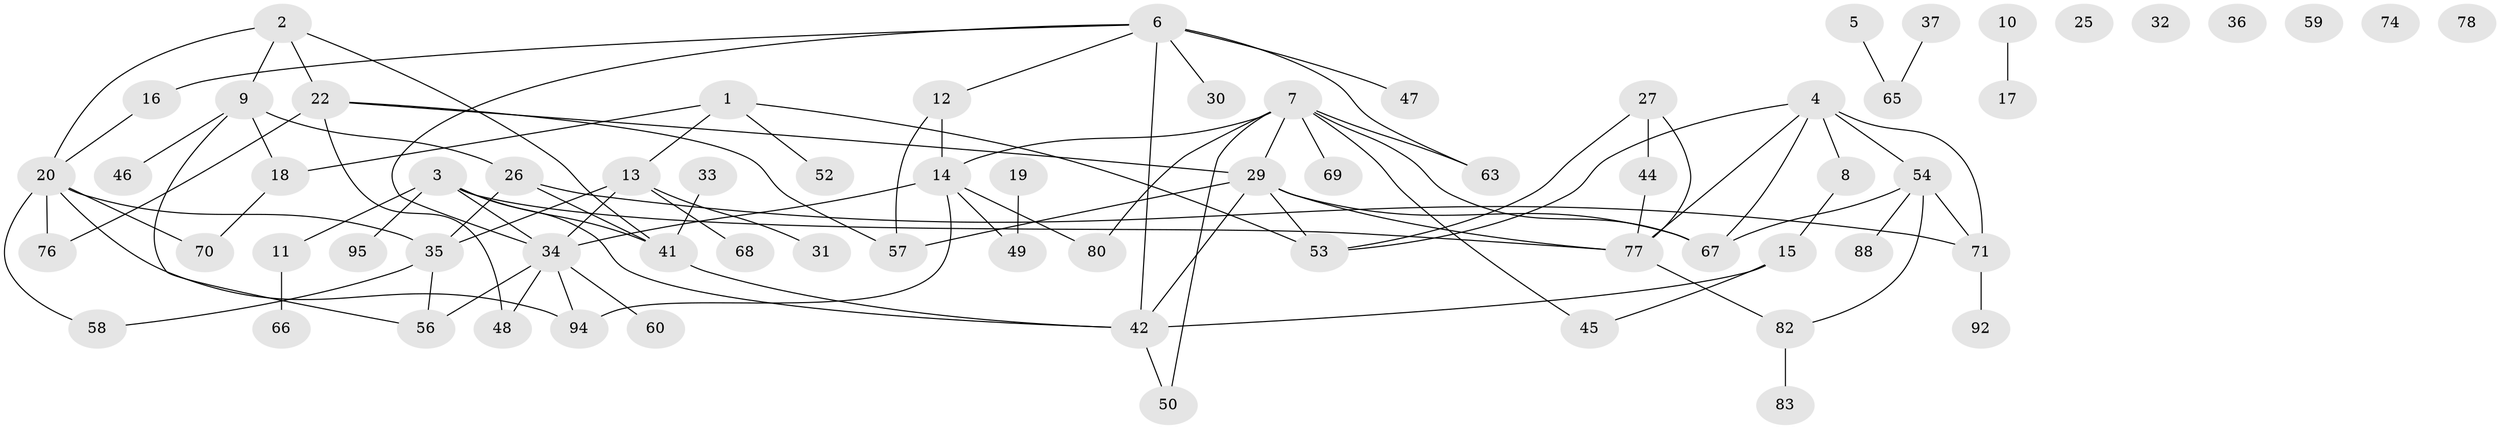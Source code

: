 // Generated by graph-tools (version 1.1) at 2025/23/03/03/25 07:23:29]
// undirected, 69 vertices, 96 edges
graph export_dot {
graph [start="1"]
  node [color=gray90,style=filled];
  1 [super="+91"];
  2;
  3 [super="+75"];
  4 [super="+24"];
  5;
  6 [super="+23"];
  7 [super="+100"];
  8;
  9 [super="+84"];
  10 [super="+85"];
  11;
  12;
  13 [super="+40"];
  14 [super="+96"];
  15 [super="+79"];
  16 [super="+39"];
  17;
  18 [super="+21"];
  19 [super="+55"];
  20 [super="+51"];
  22 [super="+86"];
  25;
  26 [super="+28"];
  27 [super="+61"];
  29 [super="+98"];
  30;
  31 [super="+38"];
  32;
  33;
  34 [super="+90"];
  35 [super="+89"];
  36;
  37;
  41 [super="+43"];
  42 [super="+81"];
  44;
  45;
  46;
  47;
  48 [super="+99"];
  49;
  50 [super="+64"];
  52;
  53;
  54 [super="+62"];
  56 [super="+72"];
  57 [super="+93"];
  58;
  59;
  60;
  63;
  65;
  66 [super="+73"];
  67;
  68;
  69;
  70;
  71;
  74;
  76 [super="+87"];
  77 [super="+97"];
  78;
  80;
  82;
  83;
  88;
  92;
  94;
  95;
  1 -- 13;
  1 -- 18;
  1 -- 52;
  1 -- 53;
  2 -- 20;
  2 -- 22;
  2 -- 41;
  2 -- 9;
  3 -- 11;
  3 -- 77;
  3 -- 34;
  3 -- 42;
  3 -- 95;
  3 -- 41;
  4 -- 8;
  4 -- 71;
  4 -- 53;
  4 -- 67;
  4 -- 77;
  4 -- 54;
  5 -- 65;
  6 -- 42;
  6 -- 63;
  6 -- 16;
  6 -- 34;
  6 -- 12;
  6 -- 30;
  6 -- 47;
  7 -- 67;
  7 -- 69;
  7 -- 45;
  7 -- 14;
  7 -- 80;
  7 -- 29;
  7 -- 63;
  7 -- 50;
  8 -- 15;
  9 -- 18;
  9 -- 56;
  9 -- 26;
  9 -- 46;
  10 -- 17;
  11 -- 66;
  12 -- 57;
  12 -- 14;
  13 -- 35;
  13 -- 31;
  13 -- 34 [weight=2];
  13 -- 68;
  14 -- 80;
  14 -- 34;
  14 -- 49;
  14 -- 94;
  15 -- 45;
  15 -- 42;
  16 -- 20;
  18 -- 70;
  19 -- 49;
  20 -- 94;
  20 -- 35;
  20 -- 70;
  20 -- 58;
  20 -- 76;
  22 -- 76;
  22 -- 29;
  22 -- 57;
  22 -- 48;
  26 -- 35;
  26 -- 71;
  26 -- 41;
  27 -- 44;
  27 -- 53;
  27 -- 77;
  29 -- 67;
  29 -- 53;
  29 -- 42;
  29 -- 77;
  29 -- 57;
  33 -- 41;
  34 -- 48 [weight=2];
  34 -- 56;
  34 -- 60;
  34 -- 94;
  35 -- 58;
  35 -- 56;
  37 -- 65;
  41 -- 42 [weight=2];
  42 -- 50;
  44 -- 77;
  54 -- 67;
  54 -- 71;
  54 -- 82;
  54 -- 88;
  71 -- 92;
  77 -- 82;
  82 -- 83;
}
